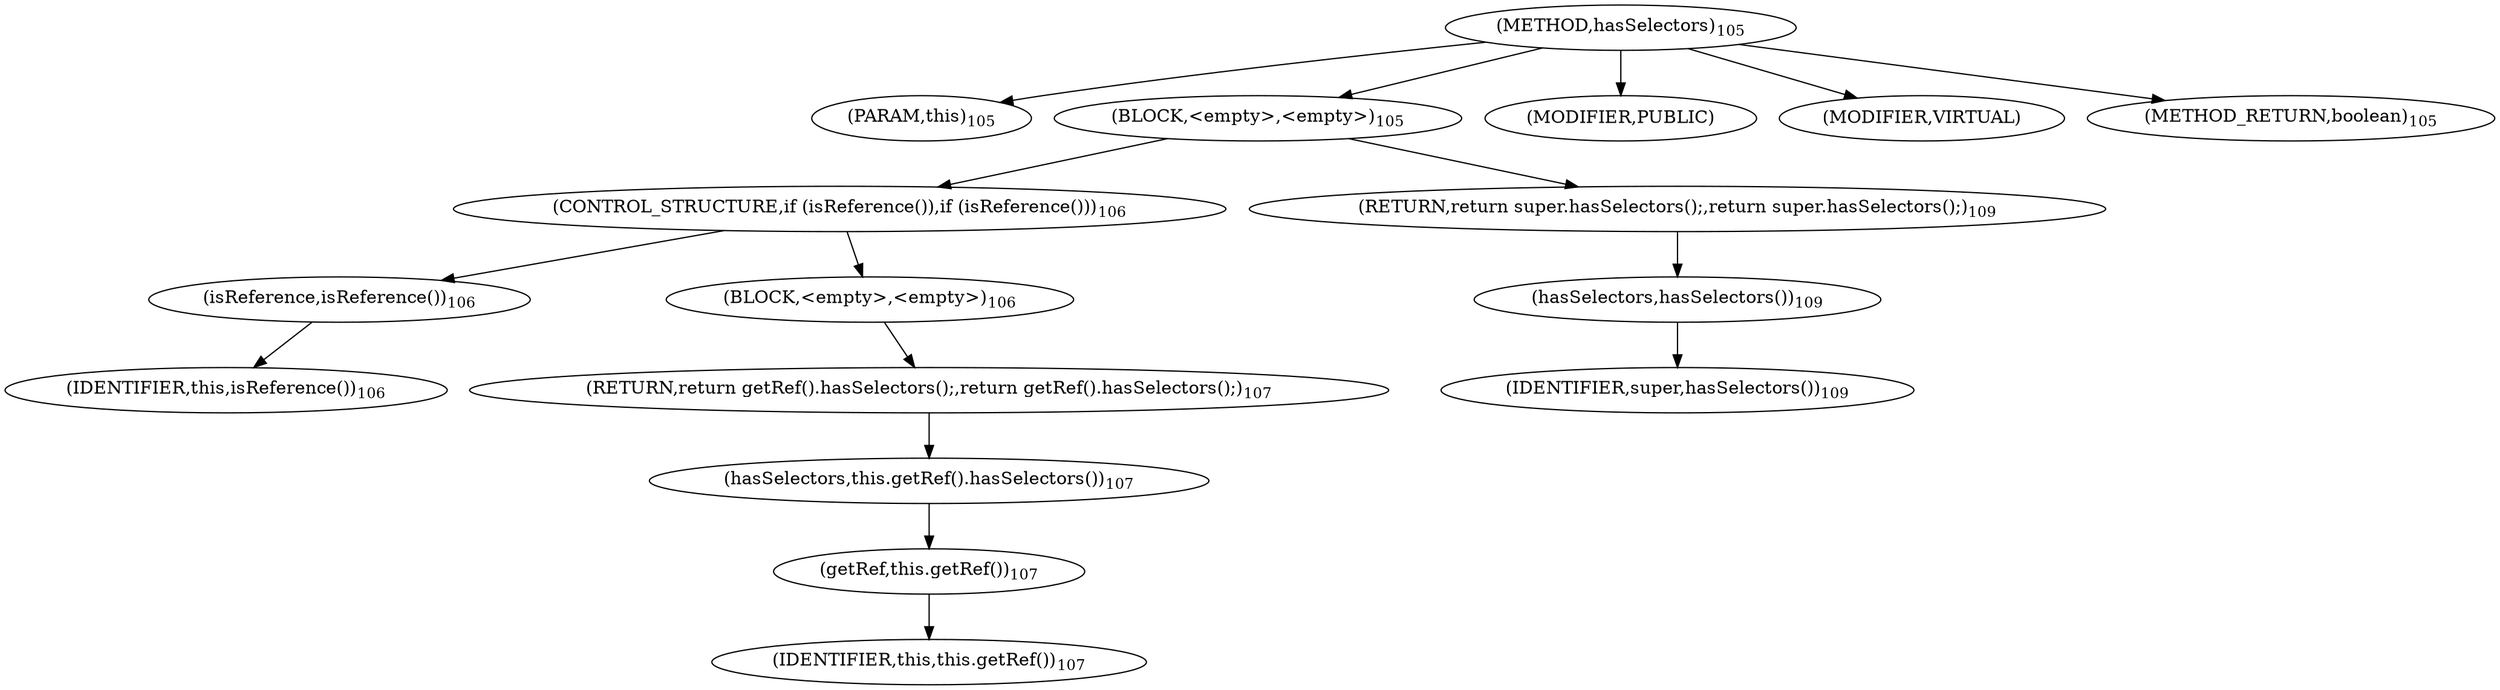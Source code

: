 digraph "hasSelectors" {  
"84" [label = <(METHOD,hasSelectors)<SUB>105</SUB>> ]
"11" [label = <(PARAM,this)<SUB>105</SUB>> ]
"85" [label = <(BLOCK,&lt;empty&gt;,&lt;empty&gt;)<SUB>105</SUB>> ]
"86" [label = <(CONTROL_STRUCTURE,if (isReference()),if (isReference()))<SUB>106</SUB>> ]
"87" [label = <(isReference,isReference())<SUB>106</SUB>> ]
"10" [label = <(IDENTIFIER,this,isReference())<SUB>106</SUB>> ]
"88" [label = <(BLOCK,&lt;empty&gt;,&lt;empty&gt;)<SUB>106</SUB>> ]
"89" [label = <(RETURN,return getRef().hasSelectors();,return getRef().hasSelectors();)<SUB>107</SUB>> ]
"90" [label = <(hasSelectors,this.getRef().hasSelectors())<SUB>107</SUB>> ]
"91" [label = <(getRef,this.getRef())<SUB>107</SUB>> ]
"12" [label = <(IDENTIFIER,this,this.getRef())<SUB>107</SUB>> ]
"92" [label = <(RETURN,return super.hasSelectors();,return super.hasSelectors();)<SUB>109</SUB>> ]
"93" [label = <(hasSelectors,hasSelectors())<SUB>109</SUB>> ]
"94" [label = <(IDENTIFIER,super,hasSelectors())<SUB>109</SUB>> ]
"95" [label = <(MODIFIER,PUBLIC)> ]
"96" [label = <(MODIFIER,VIRTUAL)> ]
"97" [label = <(METHOD_RETURN,boolean)<SUB>105</SUB>> ]
  "84" -> "11" 
  "84" -> "85" 
  "84" -> "95" 
  "84" -> "96" 
  "84" -> "97" 
  "85" -> "86" 
  "85" -> "92" 
  "86" -> "87" 
  "86" -> "88" 
  "87" -> "10" 
  "88" -> "89" 
  "89" -> "90" 
  "90" -> "91" 
  "91" -> "12" 
  "92" -> "93" 
  "93" -> "94" 
}
